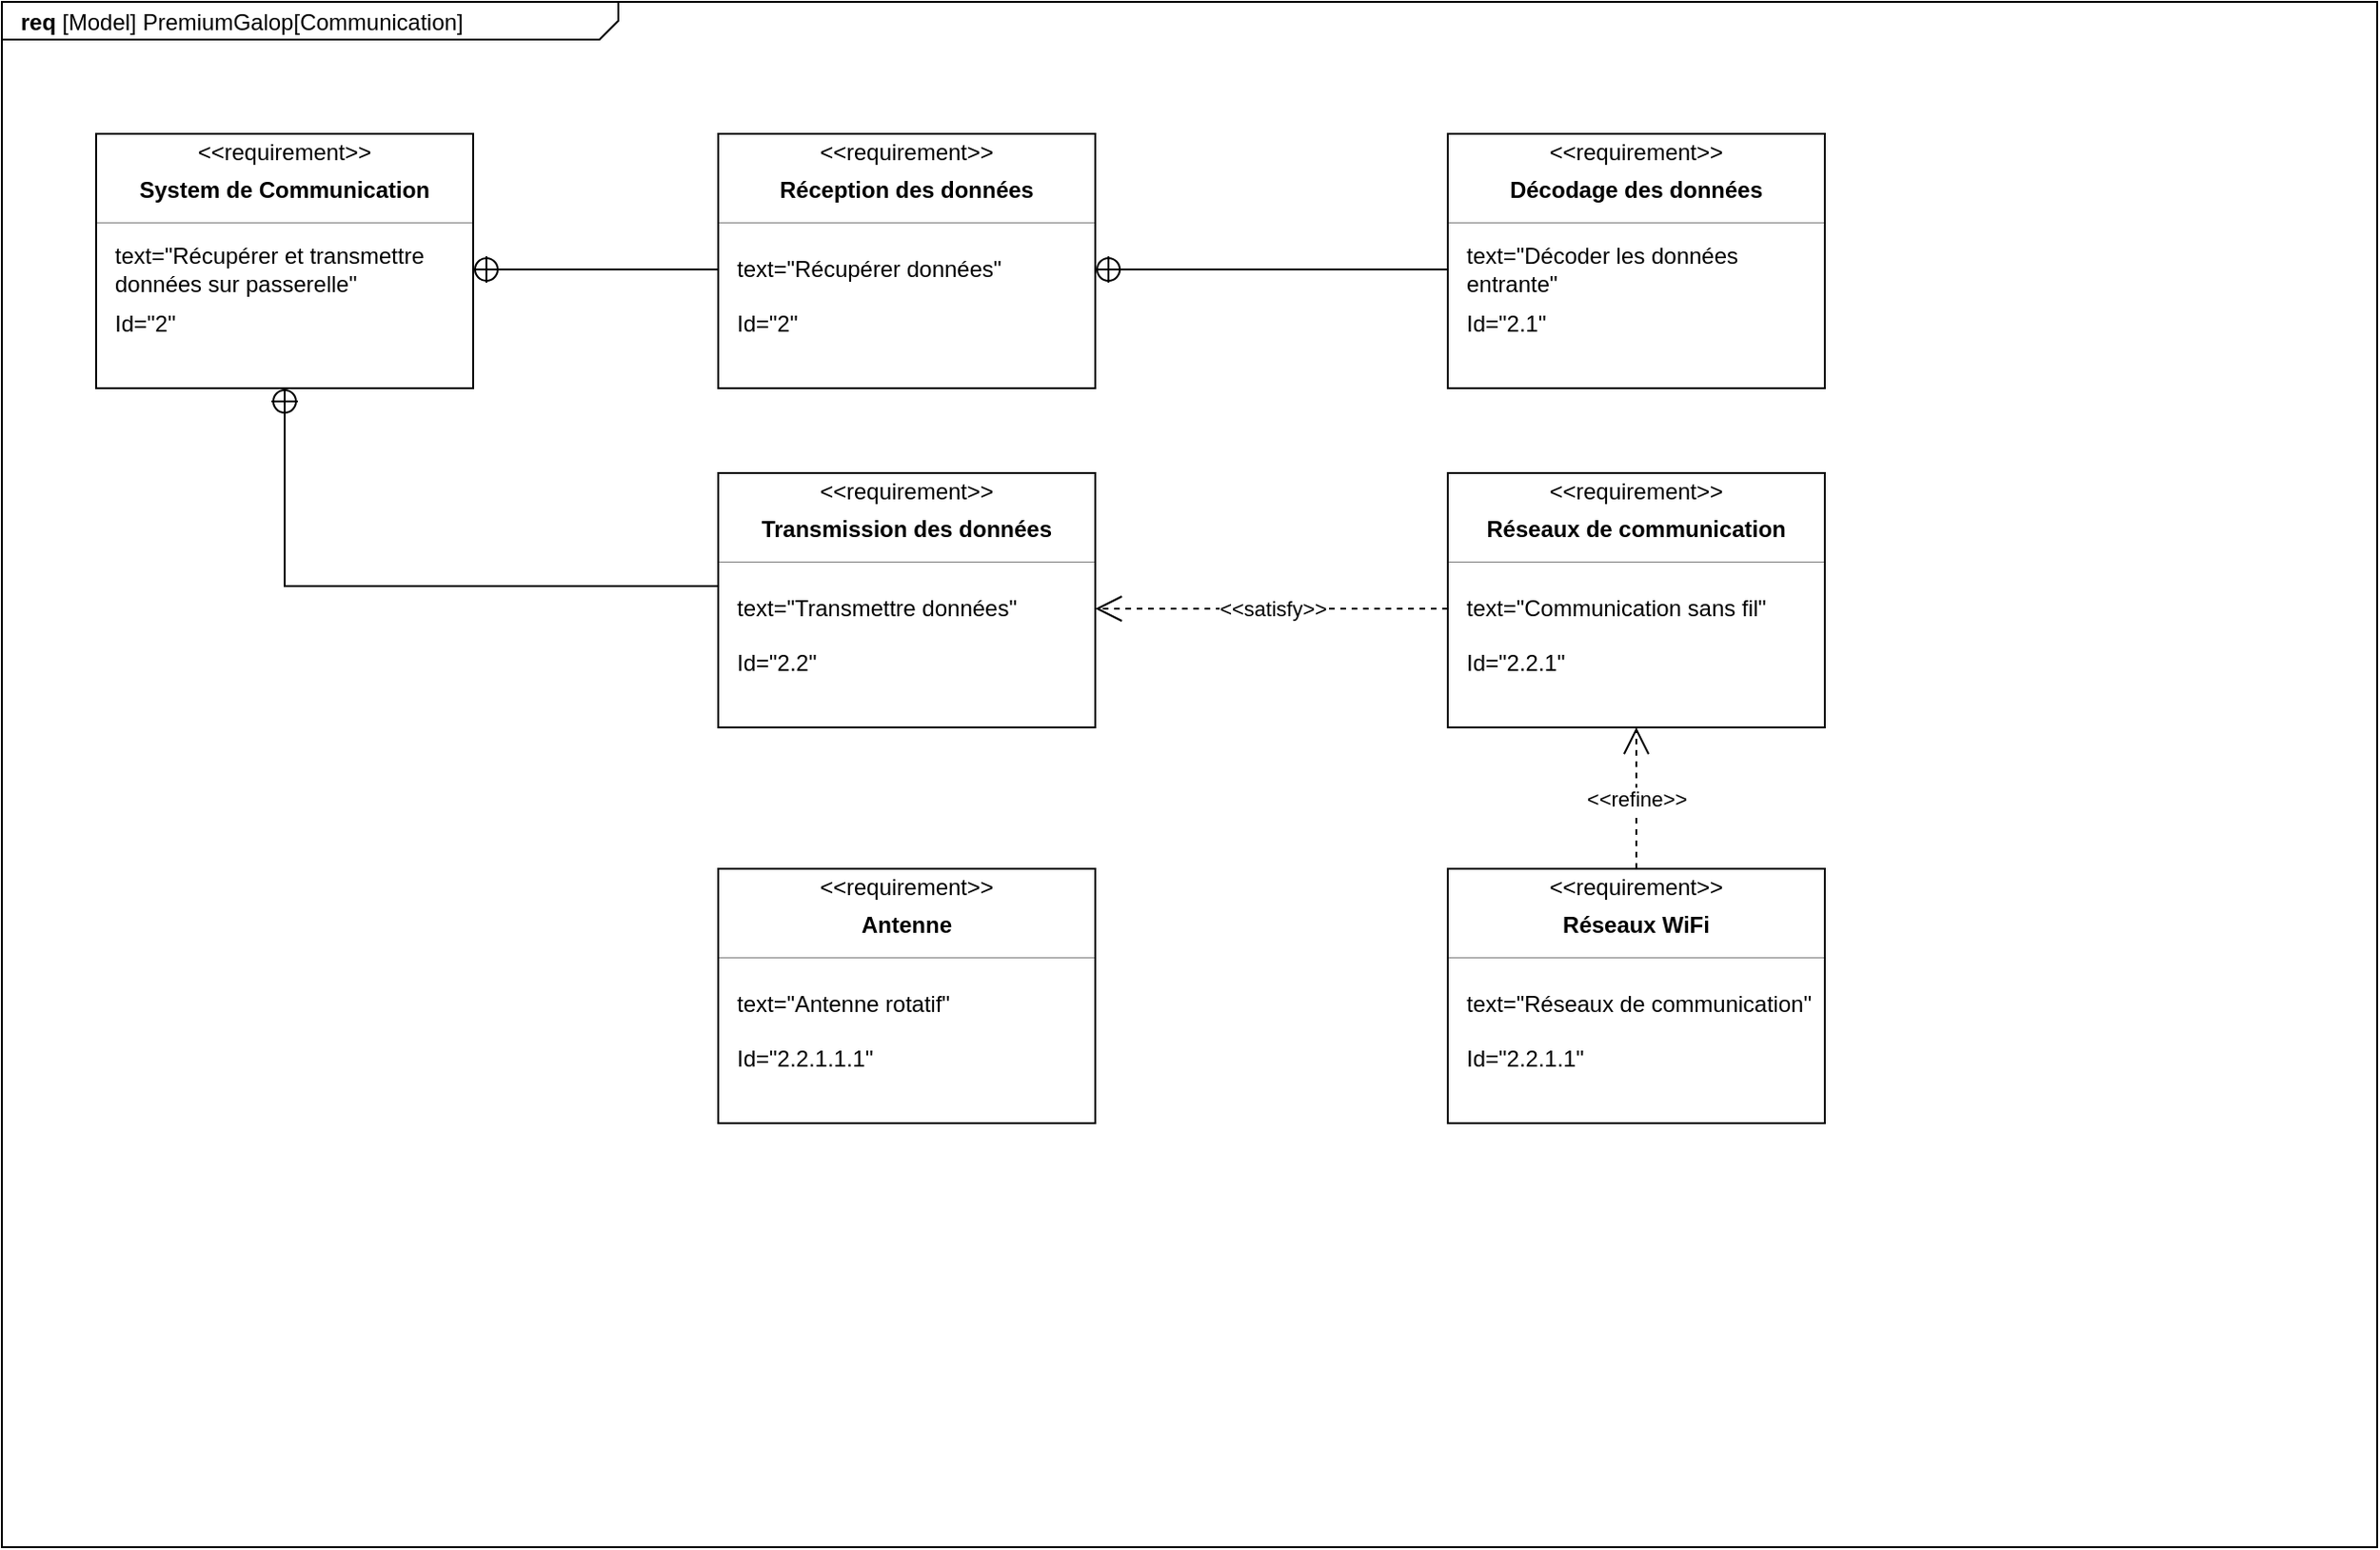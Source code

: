 <mxfile version="26.0.8">
  <diagram name="Page-1" id="929967ad-93f9-6ef4-fab6-5d389245f69c">
    <mxGraphModel dx="1468" dy="1908" grid="1" gridSize="10" guides="1" tooltips="1" connect="1" arrows="1" fold="1" page="1" pageScale="1.5" pageWidth="1169" pageHeight="826" background="none" math="0" shadow="0">
      <root>
        <mxCell id="0" style=";html=1;" />
        <mxCell id="1" style=";html=1;" parent="0" />
        <mxCell id="1672d66443f91eb5-1" value="&lt;p style=&quot;margin: 0px ; margin-top: 4px ; margin-left: 10px ; text-align: left&quot;&gt;&lt;b&gt;req&lt;/b&gt; [Model] PremiumGalop[Communication]&lt;/p&gt;" style="html=1;strokeWidth=1;shape=mxgraph.sysml.package;html=1;overflow=fill;whiteSpace=wrap;fillColor=none;gradientColor=none;fontSize=12;align=center;labelX=327.64;" parent="1" vertex="1">
          <mxGeometry x="110" y="-70" width="1260" height="820" as="geometry" />
        </mxCell>
        <mxCell id="gL3Civ_0kA5RlNFKBFCX-1" value="" style="fontStyle=1;align=center;verticalAlign=middle;childLayout=stackLayout;horizontal=1;horizontalStack=0;resizeParent=1;resizeParentMax=0;resizeLast=0;marginBottom=0;" parent="1" vertex="1">
          <mxGeometry x="160" width="200" height="135" as="geometry" />
        </mxCell>
        <mxCell id="gL3Civ_0kA5RlNFKBFCX-2" value="&amp;lt;&amp;lt;requirement&amp;gt;&amp;gt;" style="html=1;align=center;spacing=0;verticalAlign=middle;strokeColor=none;fillColor=none;whiteSpace=wrap;spacingTop=3;" parent="gL3Civ_0kA5RlNFKBFCX-1" vertex="1">
          <mxGeometry width="200" height="16" as="geometry" />
        </mxCell>
        <mxCell id="gL3Civ_0kA5RlNFKBFCX-3" value="System de Communication" style="html=1;align=center;spacing=0;verticalAlign=middle;strokeColor=none;fillColor=none;whiteSpace=wrap;fontStyle=1" parent="gL3Civ_0kA5RlNFKBFCX-1" vertex="1">
          <mxGeometry y="16" width="200" height="27" as="geometry" />
        </mxCell>
        <mxCell id="gL3Civ_0kA5RlNFKBFCX-4" value="" style="line;strokeWidth=0.25;fillColor=none;align=left;verticalAlign=middle;spacingTop=-1;spacingLeft=3;spacingRight=3;rotatable=0;labelPosition=right;points=[];portConstraint=eastwest;" parent="gL3Civ_0kA5RlNFKBFCX-1" vertex="1">
          <mxGeometry y="43" width="200" height="8" as="geometry" />
        </mxCell>
        <mxCell id="gL3Civ_0kA5RlNFKBFCX-5" value="text=&quot;Récupérer et transmettre données sur passerelle&quot;" style="html=1;align=left;spacing=0;verticalAlign=middle;strokeColor=none;fillColor=none;whiteSpace=wrap;spacingLeft=10;" parent="gL3Civ_0kA5RlNFKBFCX-1" vertex="1">
          <mxGeometry y="51" width="200" height="42" as="geometry" />
        </mxCell>
        <mxCell id="gL3Civ_0kA5RlNFKBFCX-6" value="Id=&quot;2&lt;span style=&quot;background-color: transparent; color: light-dark(rgb(0, 0, 0), rgb(255, 255, 255));&quot;&gt;&quot;&lt;/span&gt;" style="html=1;align=left;spacing=0;verticalAlign=middle;strokeColor=none;fillColor=none;whiteSpace=wrap;spacingLeft=10;" parent="gL3Civ_0kA5RlNFKBFCX-1" vertex="1">
          <mxGeometry y="93" width="200" height="16" as="geometry" />
        </mxCell>
        <mxCell id="gL3Civ_0kA5RlNFKBFCX-7" value="" style="html=1;align=center;spacing=0;verticalAlign=middle;strokeColor=none;fillColor=none;whiteSpace=wrap;" parent="gL3Civ_0kA5RlNFKBFCX-1" vertex="1">
          <mxGeometry y="109" width="200" height="26" as="geometry" />
        </mxCell>
        <mxCell id="gL3Civ_0kA5RlNFKBFCX-18" value="" style="rounded=0;html=1;labelBackgroundColor=none;endArrow=none;edgeStyle=elbowEdgeStyle;elbow=vertical;startArrow=sysMLPackCont;startSize=12;exitX=1;exitY=0.5;exitDx=0;exitDy=0;entryX=0;entryY=0.5;entryDx=0;entryDy=0;" parent="1" source="gL3Civ_0kA5RlNFKBFCX-5" target="Au6MMPrLlBBfnPEqebIy-34" edge="1">
          <mxGeometry relative="1" as="geometry">
            <mxPoint x="840" y="-160" as="sourcePoint" />
            <mxPoint x="440" y="72" as="targetPoint" />
            <Array as="points" />
          </mxGeometry>
        </mxCell>
        <mxCell id="gL3Civ_0kA5RlNFKBFCX-19" value="" style="rounded=0;html=1;labelBackgroundColor=none;endArrow=none;edgeStyle=elbowEdgeStyle;elbow=vertical;startArrow=sysMLPackCont;startSize=12;entryX=0;entryY=0.25;entryDx=0;entryDy=0;exitX=0.5;exitY=1;exitDx=0;exitDy=0;" parent="1" source="gL3Civ_0kA5RlNFKBFCX-7" target="Au6MMPrLlBBfnPEqebIy-13" edge="1">
          <mxGeometry relative="1" as="geometry">
            <mxPoint x="740" y="200" as="sourcePoint" />
            <mxPoint x="440" y="241.5" as="targetPoint" />
            <Array as="points">
              <mxPoint x="360" y="240" />
            </Array>
          </mxGeometry>
        </mxCell>
        <mxCell id="Au6MMPrLlBBfnPEqebIy-1" value="" style="fontStyle=1;align=center;verticalAlign=middle;childLayout=stackLayout;horizontal=1;horizontalStack=0;resizeParent=1;resizeParentMax=0;resizeLast=0;marginBottom=0;" parent="1" vertex="1">
          <mxGeometry x="877" width="200" height="135" as="geometry" />
        </mxCell>
        <mxCell id="Au6MMPrLlBBfnPEqebIy-2" value="&amp;lt;&amp;lt;requirement&amp;gt;&amp;gt;" style="html=1;align=center;spacing=0;verticalAlign=middle;strokeColor=none;fillColor=none;whiteSpace=wrap;spacingTop=3;" parent="Au6MMPrLlBBfnPEqebIy-1" vertex="1">
          <mxGeometry width="200" height="16" as="geometry" />
        </mxCell>
        <mxCell id="Au6MMPrLlBBfnPEqebIy-3" value="Décodage des données" style="html=1;align=center;spacing=0;verticalAlign=middle;strokeColor=none;fillColor=none;whiteSpace=wrap;fontStyle=1" parent="Au6MMPrLlBBfnPEqebIy-1" vertex="1">
          <mxGeometry y="16" width="200" height="27" as="geometry" />
        </mxCell>
        <mxCell id="Au6MMPrLlBBfnPEqebIy-4" value="" style="line;strokeWidth=0.25;fillColor=none;align=left;verticalAlign=middle;spacingTop=-1;spacingLeft=3;spacingRight=3;rotatable=0;labelPosition=right;points=[];portConstraint=eastwest;" parent="Au6MMPrLlBBfnPEqebIy-1" vertex="1">
          <mxGeometry y="43" width="200" height="8" as="geometry" />
        </mxCell>
        <mxCell id="Au6MMPrLlBBfnPEqebIy-5" value="text=&quot;Décoder les données entrante&quot;" style="html=1;align=left;spacing=0;verticalAlign=middle;strokeColor=none;fillColor=none;whiteSpace=wrap;spacingLeft=10;" parent="Au6MMPrLlBBfnPEqebIy-1" vertex="1">
          <mxGeometry y="51" width="200" height="42" as="geometry" />
        </mxCell>
        <mxCell id="Au6MMPrLlBBfnPEqebIy-6" value="Id=&quot;2.1&lt;span style=&quot;background-color: transparent; color: light-dark(rgb(0, 0, 0), rgb(255, 255, 255));&quot;&gt;&quot;&lt;/span&gt;" style="html=1;align=left;spacing=0;verticalAlign=middle;strokeColor=none;fillColor=none;whiteSpace=wrap;spacingLeft=10;" parent="Au6MMPrLlBBfnPEqebIy-1" vertex="1">
          <mxGeometry y="93" width="200" height="16" as="geometry" />
        </mxCell>
        <mxCell id="Au6MMPrLlBBfnPEqebIy-7" value="" style="html=1;align=center;spacing=0;verticalAlign=middle;strokeColor=none;fillColor=none;whiteSpace=wrap;" parent="Au6MMPrLlBBfnPEqebIy-1" vertex="1">
          <mxGeometry y="109" width="200" height="26" as="geometry" />
        </mxCell>
        <mxCell id="Au6MMPrLlBBfnPEqebIy-9" value="" style="fontStyle=1;align=center;verticalAlign=middle;childLayout=stackLayout;horizontal=1;horizontalStack=0;resizeParent=1;resizeParentMax=0;resizeLast=0;marginBottom=0;" parent="1" vertex="1">
          <mxGeometry x="490" y="180" width="200" height="135" as="geometry" />
        </mxCell>
        <mxCell id="Au6MMPrLlBBfnPEqebIy-10" value="&amp;lt;&amp;lt;requirement&amp;gt;&amp;gt;" style="html=1;align=center;spacing=0;verticalAlign=middle;strokeColor=none;fillColor=none;whiteSpace=wrap;spacingTop=3;" parent="Au6MMPrLlBBfnPEqebIy-9" vertex="1">
          <mxGeometry width="200" height="16" as="geometry" />
        </mxCell>
        <mxCell id="Au6MMPrLlBBfnPEqebIy-11" value="Transmission des données" style="html=1;align=center;spacing=0;verticalAlign=middle;strokeColor=none;fillColor=none;whiteSpace=wrap;fontStyle=1" parent="Au6MMPrLlBBfnPEqebIy-9" vertex="1">
          <mxGeometry y="16" width="200" height="27" as="geometry" />
        </mxCell>
        <mxCell id="Au6MMPrLlBBfnPEqebIy-12" value="" style="line;strokeWidth=0.25;fillColor=none;align=left;verticalAlign=middle;spacingTop=-1;spacingLeft=3;spacingRight=3;rotatable=0;labelPosition=right;points=[];portConstraint=eastwest;" parent="Au6MMPrLlBBfnPEqebIy-9" vertex="1">
          <mxGeometry y="43" width="200" height="8" as="geometry" />
        </mxCell>
        <mxCell id="Au6MMPrLlBBfnPEqebIy-13" value="text=&quot;Transmettre données&quot;" style="html=1;align=left;spacing=0;verticalAlign=middle;strokeColor=none;fillColor=none;whiteSpace=wrap;spacingLeft=10;" parent="Au6MMPrLlBBfnPEqebIy-9" vertex="1">
          <mxGeometry y="51" width="200" height="42" as="geometry" />
        </mxCell>
        <mxCell id="Au6MMPrLlBBfnPEqebIy-14" value="Id=&quot;2.2&lt;span style=&quot;background-color: transparent; color: light-dark(rgb(0, 0, 0), rgb(255, 255, 255));&quot;&gt;&quot;&lt;/span&gt;" style="html=1;align=left;spacing=0;verticalAlign=middle;strokeColor=none;fillColor=none;whiteSpace=wrap;spacingLeft=10;" parent="Au6MMPrLlBBfnPEqebIy-9" vertex="1">
          <mxGeometry y="93" width="200" height="16" as="geometry" />
        </mxCell>
        <mxCell id="Au6MMPrLlBBfnPEqebIy-15" value="" style="html=1;align=center;spacing=0;verticalAlign=middle;strokeColor=none;fillColor=none;whiteSpace=wrap;" parent="Au6MMPrLlBBfnPEqebIy-9" vertex="1">
          <mxGeometry y="109" width="200" height="26" as="geometry" />
        </mxCell>
        <mxCell id="Au6MMPrLlBBfnPEqebIy-30" value="" style="fontStyle=1;align=center;verticalAlign=middle;childLayout=stackLayout;horizontal=1;horizontalStack=0;resizeParent=1;resizeParentMax=0;resizeLast=0;marginBottom=0;" parent="1" vertex="1">
          <mxGeometry x="490" width="200" height="135" as="geometry" />
        </mxCell>
        <mxCell id="Au6MMPrLlBBfnPEqebIy-31" value="&amp;lt;&amp;lt;requirement&amp;gt;&amp;gt;" style="html=1;align=center;spacing=0;verticalAlign=middle;strokeColor=none;fillColor=none;whiteSpace=wrap;spacingTop=3;" parent="Au6MMPrLlBBfnPEqebIy-30" vertex="1">
          <mxGeometry width="200" height="16" as="geometry" />
        </mxCell>
        <mxCell id="Au6MMPrLlBBfnPEqebIy-32" value="Réception des données" style="html=1;align=center;spacing=0;verticalAlign=middle;strokeColor=none;fillColor=none;whiteSpace=wrap;fontStyle=1" parent="Au6MMPrLlBBfnPEqebIy-30" vertex="1">
          <mxGeometry y="16" width="200" height="27" as="geometry" />
        </mxCell>
        <mxCell id="Au6MMPrLlBBfnPEqebIy-33" value="" style="line;strokeWidth=0.25;fillColor=none;align=left;verticalAlign=middle;spacingTop=-1;spacingLeft=3;spacingRight=3;rotatable=0;labelPosition=right;points=[];portConstraint=eastwest;" parent="Au6MMPrLlBBfnPEqebIy-30" vertex="1">
          <mxGeometry y="43" width="200" height="8" as="geometry" />
        </mxCell>
        <mxCell id="Au6MMPrLlBBfnPEqebIy-34" value="text=&quot;Récupérer données&quot;" style="html=1;align=left;spacing=0;verticalAlign=middle;strokeColor=none;fillColor=none;whiteSpace=wrap;spacingLeft=10;" parent="Au6MMPrLlBBfnPEqebIy-30" vertex="1">
          <mxGeometry y="51" width="200" height="42" as="geometry" />
        </mxCell>
        <mxCell id="Au6MMPrLlBBfnPEqebIy-35" value="Id=&quot;2&lt;span style=&quot;background-color: transparent; color: light-dark(rgb(0, 0, 0), rgb(255, 255, 255));&quot;&gt;&quot;&lt;/span&gt;" style="html=1;align=left;spacing=0;verticalAlign=middle;strokeColor=none;fillColor=none;whiteSpace=wrap;spacingLeft=10;" parent="Au6MMPrLlBBfnPEqebIy-30" vertex="1">
          <mxGeometry y="93" width="200" height="16" as="geometry" />
        </mxCell>
        <mxCell id="Au6MMPrLlBBfnPEqebIy-36" value="" style="html=1;align=center;spacing=0;verticalAlign=middle;strokeColor=none;fillColor=none;whiteSpace=wrap;" parent="Au6MMPrLlBBfnPEqebIy-30" vertex="1">
          <mxGeometry y="109" width="200" height="26" as="geometry" />
        </mxCell>
        <mxCell id="3040LS8pmtFOnnAg7v6W-1" value="" style="rounded=0;html=1;labelBackgroundColor=none;endArrow=none;edgeStyle=elbowEdgeStyle;elbow=vertical;startArrow=sysMLPackCont;startSize=12;exitX=1;exitY=0.5;exitDx=0;exitDy=0;entryX=0;entryY=0.5;entryDx=0;entryDy=0;" edge="1" parent="1" source="Au6MMPrLlBBfnPEqebIy-34" target="Au6MMPrLlBBfnPEqebIy-5">
          <mxGeometry relative="1" as="geometry">
            <mxPoint x="830" y="246.91" as="sourcePoint" />
            <mxPoint x="960" y="246.91" as="targetPoint" />
            <Array as="points" />
          </mxGeometry>
        </mxCell>
        <mxCell id="3040LS8pmtFOnnAg7v6W-2" value="" style="fontStyle=1;align=center;verticalAlign=middle;childLayout=stackLayout;horizontal=1;horizontalStack=0;resizeParent=1;resizeParentMax=0;resizeLast=0;marginBottom=0;" vertex="1" parent="1">
          <mxGeometry x="877" y="180" width="200" height="135" as="geometry" />
        </mxCell>
        <mxCell id="3040LS8pmtFOnnAg7v6W-3" value="&amp;lt;&amp;lt;requirement&amp;gt;&amp;gt;" style="html=1;align=center;spacing=0;verticalAlign=middle;strokeColor=none;fillColor=none;whiteSpace=wrap;spacingTop=3;" vertex="1" parent="3040LS8pmtFOnnAg7v6W-2">
          <mxGeometry width="200" height="16" as="geometry" />
        </mxCell>
        <mxCell id="3040LS8pmtFOnnAg7v6W-4" value="Réseaux de communication" style="html=1;align=center;spacing=0;verticalAlign=middle;strokeColor=none;fillColor=none;whiteSpace=wrap;fontStyle=1" vertex="1" parent="3040LS8pmtFOnnAg7v6W-2">
          <mxGeometry y="16" width="200" height="27" as="geometry" />
        </mxCell>
        <mxCell id="3040LS8pmtFOnnAg7v6W-5" value="" style="line;strokeWidth=0.25;fillColor=none;align=left;verticalAlign=middle;spacingTop=-1;spacingLeft=3;spacingRight=3;rotatable=0;labelPosition=right;points=[];portConstraint=eastwest;" vertex="1" parent="3040LS8pmtFOnnAg7v6W-2">
          <mxGeometry y="43" width="200" height="8" as="geometry" />
        </mxCell>
        <mxCell id="3040LS8pmtFOnnAg7v6W-6" value="text=&quot;Communication sans fil&quot;" style="html=1;align=left;spacing=0;verticalAlign=middle;strokeColor=none;fillColor=none;whiteSpace=wrap;spacingLeft=10;" vertex="1" parent="3040LS8pmtFOnnAg7v6W-2">
          <mxGeometry y="51" width="200" height="42" as="geometry" />
        </mxCell>
        <mxCell id="3040LS8pmtFOnnAg7v6W-7" value="Id=&quot;2.2.1&lt;span style=&quot;background-color: transparent; color: light-dark(rgb(0, 0, 0), rgb(255, 255, 255));&quot;&gt;&quot;&lt;/span&gt;" style="html=1;align=left;spacing=0;verticalAlign=middle;strokeColor=none;fillColor=none;whiteSpace=wrap;spacingLeft=10;" vertex="1" parent="3040LS8pmtFOnnAg7v6W-2">
          <mxGeometry y="93" width="200" height="16" as="geometry" />
        </mxCell>
        <mxCell id="3040LS8pmtFOnnAg7v6W-8" value="" style="html=1;align=center;spacing=0;verticalAlign=middle;strokeColor=none;fillColor=none;whiteSpace=wrap;" vertex="1" parent="3040LS8pmtFOnnAg7v6W-2">
          <mxGeometry y="109" width="200" height="26" as="geometry" />
        </mxCell>
        <mxCell id="3040LS8pmtFOnnAg7v6W-11" value="&amp;lt;&amp;lt;satisfy&amp;gt;&amp;gt;" style="endArrow=open;edgeStyle=none;endSize=12;dashed=1;html=1;rounded=0;exitX=0;exitY=0.5;exitDx=0;exitDy=0;entryX=1;entryY=0.5;entryDx=0;entryDy=0;" edge="1" source="3040LS8pmtFOnnAg7v6W-6" target="Au6MMPrLlBBfnPEqebIy-13" parent="1">
          <mxGeometry relative="1" as="geometry">
            <mxPoint x="680" y="440" as="sourcePoint" />
            <mxPoint x="800" y="440" as="targetPoint" />
          </mxGeometry>
        </mxCell>
        <mxCell id="3040LS8pmtFOnnAg7v6W-12" value="" style="fontStyle=1;align=center;verticalAlign=middle;childLayout=stackLayout;horizontal=1;horizontalStack=0;resizeParent=1;resizeParentMax=0;resizeLast=0;marginBottom=0;" vertex="1" parent="1">
          <mxGeometry x="877" y="390" width="200" height="135" as="geometry" />
        </mxCell>
        <mxCell id="3040LS8pmtFOnnAg7v6W-13" value="&amp;lt;&amp;lt;requirement&amp;gt;&amp;gt;" style="html=1;align=center;spacing=0;verticalAlign=middle;strokeColor=none;fillColor=none;whiteSpace=wrap;spacingTop=3;" vertex="1" parent="3040LS8pmtFOnnAg7v6W-12">
          <mxGeometry width="200" height="16" as="geometry" />
        </mxCell>
        <mxCell id="3040LS8pmtFOnnAg7v6W-14" value="Réseaux WiFi" style="html=1;align=center;spacing=0;verticalAlign=middle;strokeColor=none;fillColor=none;whiteSpace=wrap;fontStyle=1" vertex="1" parent="3040LS8pmtFOnnAg7v6W-12">
          <mxGeometry y="16" width="200" height="27" as="geometry" />
        </mxCell>
        <mxCell id="3040LS8pmtFOnnAg7v6W-15" value="" style="line;strokeWidth=0.25;fillColor=none;align=left;verticalAlign=middle;spacingTop=-1;spacingLeft=3;spacingRight=3;rotatable=0;labelPosition=right;points=[];portConstraint=eastwest;" vertex="1" parent="3040LS8pmtFOnnAg7v6W-12">
          <mxGeometry y="43" width="200" height="8" as="geometry" />
        </mxCell>
        <mxCell id="3040LS8pmtFOnnAg7v6W-16" value="text=&quot;Réseaux de communication&quot;" style="html=1;align=left;spacing=0;verticalAlign=middle;strokeColor=none;fillColor=none;whiteSpace=wrap;spacingLeft=10;" vertex="1" parent="3040LS8pmtFOnnAg7v6W-12">
          <mxGeometry y="51" width="200" height="42" as="geometry" />
        </mxCell>
        <mxCell id="3040LS8pmtFOnnAg7v6W-17" value="Id=&quot;2.2.1.1&lt;span style=&quot;background-color: transparent; color: light-dark(rgb(0, 0, 0), rgb(255, 255, 255));&quot;&gt;&quot;&lt;/span&gt;" style="html=1;align=left;spacing=0;verticalAlign=middle;strokeColor=none;fillColor=none;whiteSpace=wrap;spacingLeft=10;" vertex="1" parent="3040LS8pmtFOnnAg7v6W-12">
          <mxGeometry y="93" width="200" height="16" as="geometry" />
        </mxCell>
        <mxCell id="3040LS8pmtFOnnAg7v6W-18" value="" style="html=1;align=center;spacing=0;verticalAlign=middle;strokeColor=none;fillColor=none;whiteSpace=wrap;" vertex="1" parent="3040LS8pmtFOnnAg7v6W-12">
          <mxGeometry y="109" width="200" height="26" as="geometry" />
        </mxCell>
        <mxCell id="3040LS8pmtFOnnAg7v6W-25" value="&amp;lt;&amp;lt;refine&amp;gt;&amp;gt;" style="endArrow=open;edgeStyle=none;endSize=12;dashed=1;html=1;rounded=0;entryX=0.5;entryY=1;entryDx=0;entryDy=0;exitX=0.5;exitY=0;exitDx=0;exitDy=0;" edge="1" source="3040LS8pmtFOnnAg7v6W-13" target="3040LS8pmtFOnnAg7v6W-8" parent="1">
          <mxGeometry relative="1" as="geometry">
            <mxPoint x="550" y="400" as="sourcePoint" />
            <mxPoint x="670" y="400" as="targetPoint" />
          </mxGeometry>
        </mxCell>
        <mxCell id="3040LS8pmtFOnnAg7v6W-26" value="" style="fontStyle=1;align=center;verticalAlign=middle;childLayout=stackLayout;horizontal=1;horizontalStack=0;resizeParent=1;resizeParentMax=0;resizeLast=0;marginBottom=0;" vertex="1" parent="1">
          <mxGeometry x="490" y="390" width="200" height="135" as="geometry" />
        </mxCell>
        <mxCell id="3040LS8pmtFOnnAg7v6W-27" value="&amp;lt;&amp;lt;requirement&amp;gt;&amp;gt;" style="html=1;align=center;spacing=0;verticalAlign=middle;strokeColor=none;fillColor=none;whiteSpace=wrap;spacingTop=3;" vertex="1" parent="3040LS8pmtFOnnAg7v6W-26">
          <mxGeometry width="200" height="16" as="geometry" />
        </mxCell>
        <mxCell id="3040LS8pmtFOnnAg7v6W-28" value="Antenne" style="html=1;align=center;spacing=0;verticalAlign=middle;strokeColor=none;fillColor=none;whiteSpace=wrap;fontStyle=1" vertex="1" parent="3040LS8pmtFOnnAg7v6W-26">
          <mxGeometry y="16" width="200" height="27" as="geometry" />
        </mxCell>
        <mxCell id="3040LS8pmtFOnnAg7v6W-29" value="" style="line;strokeWidth=0.25;fillColor=none;align=left;verticalAlign=middle;spacingTop=-1;spacingLeft=3;spacingRight=3;rotatable=0;labelPosition=right;points=[];portConstraint=eastwest;" vertex="1" parent="3040LS8pmtFOnnAg7v6W-26">
          <mxGeometry y="43" width="200" height="8" as="geometry" />
        </mxCell>
        <mxCell id="3040LS8pmtFOnnAg7v6W-30" value="text=&quot;Antenne rotatif&quot;" style="html=1;align=left;spacing=0;verticalAlign=middle;strokeColor=none;fillColor=none;whiteSpace=wrap;spacingLeft=10;" vertex="1" parent="3040LS8pmtFOnnAg7v6W-26">
          <mxGeometry y="51" width="200" height="42" as="geometry" />
        </mxCell>
        <mxCell id="3040LS8pmtFOnnAg7v6W-31" value="Id=&quot;2.2.1.1.1&lt;span style=&quot;background-color: transparent; color: light-dark(rgb(0, 0, 0), rgb(255, 255, 255));&quot;&gt;&quot;&lt;/span&gt;" style="html=1;align=left;spacing=0;verticalAlign=middle;strokeColor=none;fillColor=none;whiteSpace=wrap;spacingLeft=10;" vertex="1" parent="3040LS8pmtFOnnAg7v6W-26">
          <mxGeometry y="93" width="200" height="16" as="geometry" />
        </mxCell>
        <mxCell id="3040LS8pmtFOnnAg7v6W-32" value="" style="html=1;align=center;spacing=0;verticalAlign=middle;strokeColor=none;fillColor=none;whiteSpace=wrap;" vertex="1" parent="3040LS8pmtFOnnAg7v6W-26">
          <mxGeometry y="109" width="200" height="26" as="geometry" />
        </mxCell>
      </root>
    </mxGraphModel>
  </diagram>
</mxfile>
